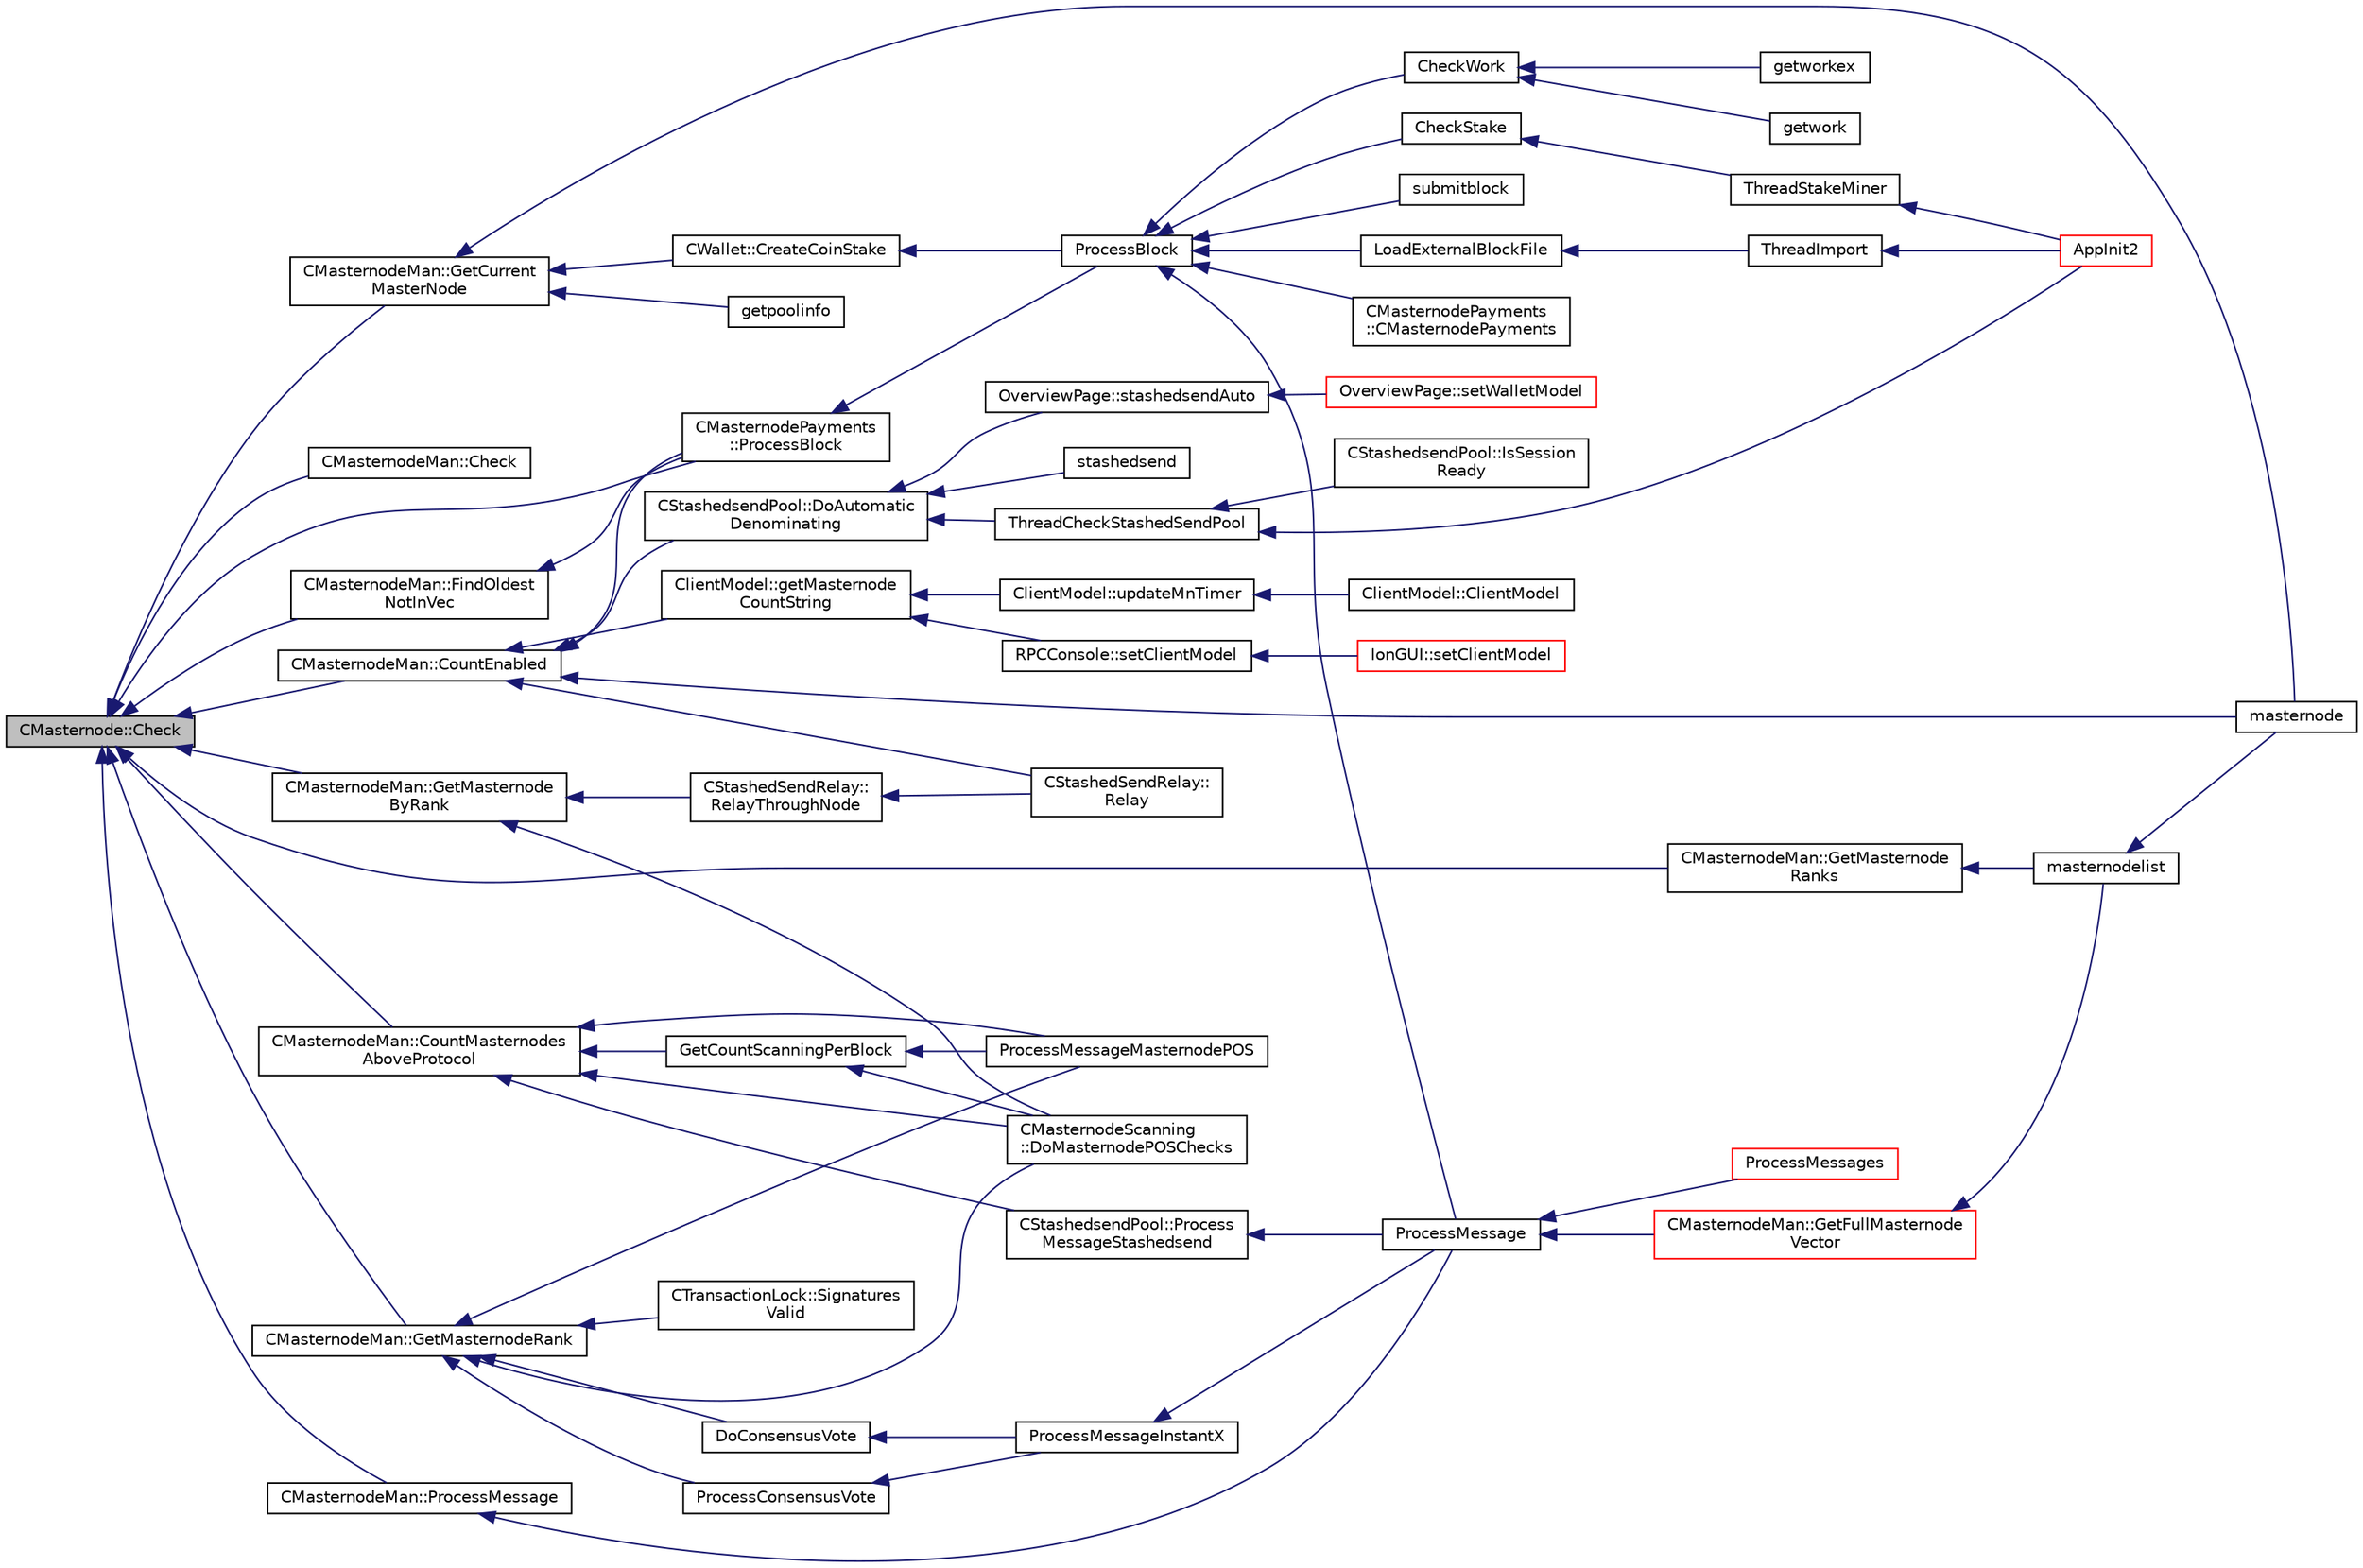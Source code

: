 digraph "CMasternode::Check"
{
  edge [fontname="Helvetica",fontsize="10",labelfontname="Helvetica",labelfontsize="10"];
  node [fontname="Helvetica",fontsize="10",shape=record];
  rankdir="LR";
  Node174 [label="CMasternode::Check",height=0.2,width=0.4,color="black", fillcolor="grey75", style="filled", fontcolor="black"];
  Node174 -> Node175 [dir="back",color="midnightblue",fontsize="10",style="solid",fontname="Helvetica"];
  Node175 [label="CMasternodePayments\l::ProcessBlock",height=0.2,width=0.4,color="black", fillcolor="white", style="filled",URL="$dc/d9a/class_c_masternode_payments.html#aa23dfbc148f10f601e9771bfcffea441"];
  Node175 -> Node176 [dir="back",color="midnightblue",fontsize="10",style="solid",fontname="Helvetica"];
  Node176 [label="ProcessBlock",height=0.2,width=0.4,color="black", fillcolor="white", style="filled",URL="$d4/dbf/main_8h.html#a7c8a7be3439bb5e1e40548a332a3cf29"];
  Node176 -> Node177 [dir="back",color="midnightblue",fontsize="10",style="solid",fontname="Helvetica"];
  Node177 [label="LoadExternalBlockFile",height=0.2,width=0.4,color="black", fillcolor="white", style="filled",URL="$df/d0a/main_8cpp.html#afbdbbb5a1b376748e5460cbcf644a9af"];
  Node177 -> Node178 [dir="back",color="midnightblue",fontsize="10",style="solid",fontname="Helvetica"];
  Node178 [label="ThreadImport",height=0.2,width=0.4,color="black", fillcolor="white", style="filled",URL="$d4/dbf/main_8h.html#a0189c34248cd89bbbe20d4d6045bd7c9"];
  Node178 -> Node179 [dir="back",color="midnightblue",fontsize="10",style="solid",fontname="Helvetica"];
  Node179 [label="AppInit2",height=0.2,width=0.4,color="red", fillcolor="white", style="filled",URL="$d8/dc0/init_8h.html#a1a4c1bfbf6ba1db77e988b89b9cadfd3",tooltip="Initialize ion. "];
  Node176 -> Node183 [dir="back",color="midnightblue",fontsize="10",style="solid",fontname="Helvetica"];
  Node183 [label="ProcessMessage",height=0.2,width=0.4,color="black", fillcolor="white", style="filled",URL="$df/d0a/main_8cpp.html#a8ba92b1a4bce3c835e887a9073d17d8e"];
  Node183 -> Node184 [dir="back",color="midnightblue",fontsize="10",style="solid",fontname="Helvetica"];
  Node184 [label="ProcessMessages",height=0.2,width=0.4,color="red", fillcolor="white", style="filled",URL="$d4/dbf/main_8h.html#a196f9318f02448b85b28d612698934fd"];
  Node183 -> Node188 [dir="back",color="midnightblue",fontsize="10",style="solid",fontname="Helvetica"];
  Node188 [label="CMasternodeMan::GetFullMasternode\lVector",height=0.2,width=0.4,color="red", fillcolor="white", style="filled",URL="$dc/d6b/class_c_masternode_man.html#ab39e213a7601e1bef2eba1d5d63206f5"];
  Node188 -> Node192 [dir="back",color="midnightblue",fontsize="10",style="solid",fontname="Helvetica"];
  Node192 [label="masternodelist",height=0.2,width=0.4,color="black", fillcolor="white", style="filled",URL="$d5/d6b/rpcstashedsend_8cpp.html#a3a7ed7e37f21eb2912afc6e776f7236c"];
  Node192 -> Node193 [dir="back",color="midnightblue",fontsize="10",style="solid",fontname="Helvetica"];
  Node193 [label="masternode",height=0.2,width=0.4,color="black", fillcolor="white", style="filled",URL="$d5/d6b/rpcstashedsend_8cpp.html#a30609e443aeb47c29ed0878d16b1b5e1"];
  Node176 -> Node194 [dir="back",color="midnightblue",fontsize="10",style="solid",fontname="Helvetica"];
  Node194 [label="CMasternodePayments\l::CMasternodePayments",height=0.2,width=0.4,color="black", fillcolor="white", style="filled",URL="$dc/d9a/class_c_masternode_payments.html#a4b9454f265a927528c881716e7649973"];
  Node176 -> Node195 [dir="back",color="midnightblue",fontsize="10",style="solid",fontname="Helvetica"];
  Node195 [label="CheckWork",height=0.2,width=0.4,color="black", fillcolor="white", style="filled",URL="$de/d13/miner_8h.html#aadd8a05aa6d8fae1c0f4daa5e971a12a",tooltip="Check mined proof-of-work block. "];
  Node195 -> Node196 [dir="back",color="midnightblue",fontsize="10",style="solid",fontname="Helvetica"];
  Node196 [label="getworkex",height=0.2,width=0.4,color="black", fillcolor="white", style="filled",URL="$d4/ddd/rpcmining_8cpp.html#aa40f86dc468a3f2ef4a3bba99e20a069"];
  Node195 -> Node197 [dir="back",color="midnightblue",fontsize="10",style="solid",fontname="Helvetica"];
  Node197 [label="getwork",height=0.2,width=0.4,color="black", fillcolor="white", style="filled",URL="$d4/ddd/rpcmining_8cpp.html#a356be62c93d38267a7da9e1cb644d547"];
  Node176 -> Node198 [dir="back",color="midnightblue",fontsize="10",style="solid",fontname="Helvetica"];
  Node198 [label="CheckStake",height=0.2,width=0.4,color="black", fillcolor="white", style="filled",URL="$de/d13/miner_8h.html#a68be4bcfa03b86095641eac5ca996fed",tooltip="Check mined proof-of-stake block. "];
  Node198 -> Node199 [dir="back",color="midnightblue",fontsize="10",style="solid",fontname="Helvetica"];
  Node199 [label="ThreadStakeMiner",height=0.2,width=0.4,color="black", fillcolor="white", style="filled",URL="$d6/de3/miner_8cpp.html#a31faece5ef0e403969b3d3debd79b352"];
  Node199 -> Node179 [dir="back",color="midnightblue",fontsize="10",style="solid",fontname="Helvetica"];
  Node176 -> Node200 [dir="back",color="midnightblue",fontsize="10",style="solid",fontname="Helvetica"];
  Node200 [label="submitblock",height=0.2,width=0.4,color="black", fillcolor="white", style="filled",URL="$d4/ddd/rpcmining_8cpp.html#a6fc1aa077add8cb1c74207056616134d"];
  Node174 -> Node201 [dir="back",color="midnightblue",fontsize="10",style="solid",fontname="Helvetica"];
  Node201 [label="CMasternodeMan::Check",height=0.2,width=0.4,color="black", fillcolor="white", style="filled",URL="$dc/d6b/class_c_masternode_man.html#a746a5bed8674a37f69f8987a2bd9bcd1"];
  Node174 -> Node202 [dir="back",color="midnightblue",fontsize="10",style="solid",fontname="Helvetica"];
  Node202 [label="CMasternodeMan::CountEnabled",height=0.2,width=0.4,color="black", fillcolor="white", style="filled",URL="$dc/d6b/class_c_masternode_man.html#ae495279a035d7d259375ae95cbde28f4"];
  Node202 -> Node175 [dir="back",color="midnightblue",fontsize="10",style="solid",fontname="Helvetica"];
  Node202 -> Node203 [dir="back",color="midnightblue",fontsize="10",style="solid",fontname="Helvetica"];
  Node203 [label="ClientModel::getMasternode\lCountString",height=0.2,width=0.4,color="black", fillcolor="white", style="filled",URL="$df/d25/class_client_model.html#ab8dae86e417c050723fee66420a333ed"];
  Node203 -> Node204 [dir="back",color="midnightblue",fontsize="10",style="solid",fontname="Helvetica"];
  Node204 [label="ClientModel::updateMnTimer",height=0.2,width=0.4,color="black", fillcolor="white", style="filled",URL="$df/d25/class_client_model.html#a2c343f22834086eb6e6172dbcaf6426c"];
  Node204 -> Node205 [dir="back",color="midnightblue",fontsize="10",style="solid",fontname="Helvetica"];
  Node205 [label="ClientModel::ClientModel",height=0.2,width=0.4,color="black", fillcolor="white", style="filled",URL="$df/d25/class_client_model.html#aec1d32d5dc8c094eba66036a19a22854"];
  Node203 -> Node206 [dir="back",color="midnightblue",fontsize="10",style="solid",fontname="Helvetica"];
  Node206 [label="RPCConsole::setClientModel",height=0.2,width=0.4,color="black", fillcolor="white", style="filled",URL="$d7/de8/class_r_p_c_console.html#a355349a33664a07628e9ca22a60f5fa7"];
  Node206 -> Node207 [dir="back",color="midnightblue",fontsize="10",style="solid",fontname="Helvetica"];
  Node207 [label="IonGUI::setClientModel",height=0.2,width=0.4,color="red", fillcolor="white", style="filled",URL="$dc/d0b/class_ion_g_u_i.html#aee0c583c834ce4f4c598c29db83b0680",tooltip="Set the client model. "];
  Node202 -> Node193 [dir="back",color="midnightblue",fontsize="10",style="solid",fontname="Helvetica"];
  Node202 -> Node208 [dir="back",color="midnightblue",fontsize="10",style="solid",fontname="Helvetica"];
  Node208 [label="CStashedSendRelay::\lRelay",height=0.2,width=0.4,color="black", fillcolor="white", style="filled",URL="$d2/d25/class_c_stashed_send_relay.html#a1466672b4c8f26d5cef789ea42388718"];
  Node202 -> Node209 [dir="back",color="midnightblue",fontsize="10",style="solid",fontname="Helvetica"];
  Node209 [label="CStashedsendPool::DoAutomatic\lDenominating",height=0.2,width=0.4,color="black", fillcolor="white", style="filled",URL="$dd/d8a/class_c_stashedsend_pool.html#a21f19df4854af34c8f89187c768a524f",tooltip="Passively run Stashedsend in the background according to the configuration in settings (only for QT) ..."];
  Node209 -> Node210 [dir="back",color="midnightblue",fontsize="10",style="solid",fontname="Helvetica"];
  Node210 [label="OverviewPage::stashedsendAuto",height=0.2,width=0.4,color="black", fillcolor="white", style="filled",URL="$d1/d91/class_overview_page.html#abf60d7de5f283687a914b487dc44ca76"];
  Node210 -> Node211 [dir="back",color="midnightblue",fontsize="10",style="solid",fontname="Helvetica"];
  Node211 [label="OverviewPage::setWalletModel",height=0.2,width=0.4,color="red", fillcolor="white", style="filled",URL="$d1/d91/class_overview_page.html#a2ed52a3a87e9c74fee38fa873c9bc71f"];
  Node209 -> Node213 [dir="back",color="midnightblue",fontsize="10",style="solid",fontname="Helvetica"];
  Node213 [label="stashedsend",height=0.2,width=0.4,color="black", fillcolor="white", style="filled",URL="$d5/d6b/rpcstashedsend_8cpp.html#a5a7cb1ad55aeaa8bcbb5172e9153a75a"];
  Node209 -> Node214 [dir="back",color="midnightblue",fontsize="10",style="solid",fontname="Helvetica"];
  Node214 [label="ThreadCheckStashedSendPool",height=0.2,width=0.4,color="black", fillcolor="white", style="filled",URL="$d9/dbc/stashedsend_8h.html#ab583ddc86effded8432ea5387f77d883"];
  Node214 -> Node179 [dir="back",color="midnightblue",fontsize="10",style="solid",fontname="Helvetica"];
  Node214 -> Node215 [dir="back",color="midnightblue",fontsize="10",style="solid",fontname="Helvetica"];
  Node215 [label="CStashedsendPool::IsSession\lReady",height=0.2,width=0.4,color="black", fillcolor="white", style="filled",URL="$dd/d8a/class_c_stashedsend_pool.html#acb903e97bacd0ecf2f1c3c0d82e6641c",tooltip="Do we have enough users to take entries? "];
  Node174 -> Node216 [dir="back",color="midnightblue",fontsize="10",style="solid",fontname="Helvetica"];
  Node216 [label="CMasternodeMan::CountMasternodes\lAboveProtocol",height=0.2,width=0.4,color="black", fillcolor="white", style="filled",URL="$dc/d6b/class_c_masternode_man.html#a26f97dd108171cfaf20951a5d133c156"];
  Node216 -> Node217 [dir="back",color="midnightblue",fontsize="10",style="solid",fontname="Helvetica"];
  Node217 [label="ProcessMessageMasternodePOS",height=0.2,width=0.4,color="black", fillcolor="white", style="filled",URL="$dc/d51/masternode-pos_8h.html#a85194f5f57620d07bd87ef37bf2f6ef0"];
  Node216 -> Node218 [dir="back",color="midnightblue",fontsize="10",style="solid",fontname="Helvetica"];
  Node218 [label="GetCountScanningPerBlock",height=0.2,width=0.4,color="black", fillcolor="white", style="filled",URL="$dc/d51/masternode-pos_8h.html#a1304125d9df138f06c9dd739b7da9569"];
  Node218 -> Node217 [dir="back",color="midnightblue",fontsize="10",style="solid",fontname="Helvetica"];
  Node218 -> Node219 [dir="back",color="midnightblue",fontsize="10",style="solid",fontname="Helvetica"];
  Node219 [label="CMasternodeScanning\l::DoMasternodePOSChecks",height=0.2,width=0.4,color="black", fillcolor="white", style="filled",URL="$d5/d9f/class_c_masternode_scanning.html#a6bc18fb7508f702e2a2d1c3731342f8f"];
  Node216 -> Node219 [dir="back",color="midnightblue",fontsize="10",style="solid",fontname="Helvetica"];
  Node216 -> Node220 [dir="back",color="midnightblue",fontsize="10",style="solid",fontname="Helvetica"];
  Node220 [label="CStashedsendPool::Process\lMessageStashedsend",height=0.2,width=0.4,color="black", fillcolor="white", style="filled",URL="$dd/d8a/class_c_stashedsend_pool.html#a62b472a4e4b1e634bc2e8621be17888e",tooltip="Process a Stashedsend message using the Stashedsend protocol. "];
  Node220 -> Node183 [dir="back",color="midnightblue",fontsize="10",style="solid",fontname="Helvetica"];
  Node174 -> Node221 [dir="back",color="midnightblue",fontsize="10",style="solid",fontname="Helvetica"];
  Node221 [label="CMasternodeMan::FindOldest\lNotInVec",height=0.2,width=0.4,color="black", fillcolor="white", style="filled",URL="$dc/d6b/class_c_masternode_man.html#a573f7201b1bc84d277d17c4e165f8842"];
  Node221 -> Node175 [dir="back",color="midnightblue",fontsize="10",style="solid",fontname="Helvetica"];
  Node174 -> Node222 [dir="back",color="midnightblue",fontsize="10",style="solid",fontname="Helvetica"];
  Node222 [label="CMasternodeMan::GetCurrent\lMasterNode",height=0.2,width=0.4,color="black", fillcolor="white", style="filled",URL="$dc/d6b/class_c_masternode_man.html#a2b3a91870855e8fcb9b2b6e00c35197f"];
  Node222 -> Node223 [dir="back",color="midnightblue",fontsize="10",style="solid",fontname="Helvetica"];
  Node223 [label="getpoolinfo",height=0.2,width=0.4,color="black", fillcolor="white", style="filled",URL="$d5/d6b/rpcstashedsend_8cpp.html#aea4471c128eb07bb1b70b4344ac38564"];
  Node222 -> Node193 [dir="back",color="midnightblue",fontsize="10",style="solid",fontname="Helvetica"];
  Node222 -> Node224 [dir="back",color="midnightblue",fontsize="10",style="solid",fontname="Helvetica"];
  Node224 [label="CWallet::CreateCoinStake",height=0.2,width=0.4,color="black", fillcolor="white", style="filled",URL="$d2/de5/class_c_wallet.html#a644df129468440aa36f49ca3716a3c19"];
  Node224 -> Node176 [dir="back",color="midnightblue",fontsize="10",style="solid",fontname="Helvetica"];
  Node174 -> Node225 [dir="back",color="midnightblue",fontsize="10",style="solid",fontname="Helvetica"];
  Node225 [label="CMasternodeMan::GetMasternodeRank",height=0.2,width=0.4,color="black", fillcolor="white", style="filled",URL="$dc/d6b/class_c_masternode_man.html#a41fd522da90284837d5dcb1e2d2e7d7c"];
  Node225 -> Node226 [dir="back",color="midnightblue",fontsize="10",style="solid",fontname="Helvetica"];
  Node226 [label="DoConsensusVote",height=0.2,width=0.4,color="black", fillcolor="white", style="filled",URL="$d6/d5f/instantx_8h.html#a0753801d6e6eb2cb230a85a6ba6fd371"];
  Node226 -> Node227 [dir="back",color="midnightblue",fontsize="10",style="solid",fontname="Helvetica"];
  Node227 [label="ProcessMessageInstantX",height=0.2,width=0.4,color="black", fillcolor="white", style="filled",URL="$d6/d5f/instantx_8h.html#aa516cb499ead2691d8ab216a499db5d0"];
  Node227 -> Node183 [dir="back",color="midnightblue",fontsize="10",style="solid",fontname="Helvetica"];
  Node225 -> Node228 [dir="back",color="midnightblue",fontsize="10",style="solid",fontname="Helvetica"];
  Node228 [label="ProcessConsensusVote",height=0.2,width=0.4,color="black", fillcolor="white", style="filled",URL="$d6/d5f/instantx_8h.html#a5d4434bfb70f64f95aa4de9286cbae94"];
  Node228 -> Node227 [dir="back",color="midnightblue",fontsize="10",style="solid",fontname="Helvetica"];
  Node225 -> Node229 [dir="back",color="midnightblue",fontsize="10",style="solid",fontname="Helvetica"];
  Node229 [label="CTransactionLock::Signatures\lValid",height=0.2,width=0.4,color="black", fillcolor="white", style="filled",URL="$d9/dbb/class_c_transaction_lock.html#a71cb6705a8f0bfb4a8453d3b284e3cf7"];
  Node225 -> Node217 [dir="back",color="midnightblue",fontsize="10",style="solid",fontname="Helvetica"];
  Node225 -> Node219 [dir="back",color="midnightblue",fontsize="10",style="solid",fontname="Helvetica"];
  Node174 -> Node230 [dir="back",color="midnightblue",fontsize="10",style="solid",fontname="Helvetica"];
  Node230 [label="CMasternodeMan::GetMasternode\lRanks",height=0.2,width=0.4,color="black", fillcolor="white", style="filled",URL="$dc/d6b/class_c_masternode_man.html#ac06180b4570d5d1b098979c2f59a7a90"];
  Node230 -> Node192 [dir="back",color="midnightblue",fontsize="10",style="solid",fontname="Helvetica"];
  Node174 -> Node231 [dir="back",color="midnightblue",fontsize="10",style="solid",fontname="Helvetica"];
  Node231 [label="CMasternodeMan::GetMasternode\lByRank",height=0.2,width=0.4,color="black", fillcolor="white", style="filled",URL="$dc/d6b/class_c_masternode_man.html#ab32afaad2651c69d2f93c68aee466677"];
  Node231 -> Node219 [dir="back",color="midnightblue",fontsize="10",style="solid",fontname="Helvetica"];
  Node231 -> Node232 [dir="back",color="midnightblue",fontsize="10",style="solid",fontname="Helvetica"];
  Node232 [label="CStashedSendRelay::\lRelayThroughNode",height=0.2,width=0.4,color="black", fillcolor="white", style="filled",URL="$d2/d25/class_c_stashed_send_relay.html#a3e759315bdccb63c1810582eeffa080e"];
  Node232 -> Node208 [dir="back",color="midnightblue",fontsize="10",style="solid",fontname="Helvetica"];
  Node174 -> Node233 [dir="back",color="midnightblue",fontsize="10",style="solid",fontname="Helvetica"];
  Node233 [label="CMasternodeMan::ProcessMessage",height=0.2,width=0.4,color="black", fillcolor="white", style="filled",URL="$dc/d6b/class_c_masternode_man.html#ae3e5d263cebdcd932eca49caeadce9aa"];
  Node233 -> Node183 [dir="back",color="midnightblue",fontsize="10",style="solid",fontname="Helvetica"];
}
